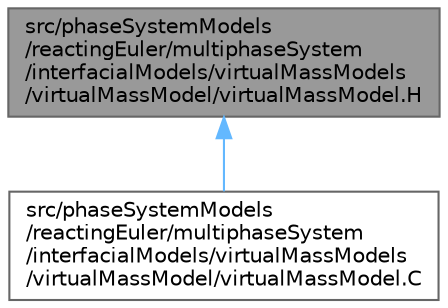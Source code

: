 digraph "src/phaseSystemModels/reactingEuler/multiphaseSystem/interfacialModels/virtualMassModels/virtualMassModel/virtualMassModel.H"
{
 // LATEX_PDF_SIZE
  bgcolor="transparent";
  edge [fontname=Helvetica,fontsize=10,labelfontname=Helvetica,labelfontsize=10];
  node [fontname=Helvetica,fontsize=10,shape=box,height=0.2,width=0.4];
  Node1 [id="Node000001",label="src/phaseSystemModels\l/reactingEuler/multiphaseSystem\l/interfacialModels/virtualMassModels\l/virtualMassModel/virtualMassModel.H",height=0.2,width=0.4,color="gray40", fillcolor="grey60", style="filled", fontcolor="black",tooltip=" "];
  Node1 -> Node2 [id="edge1_Node000001_Node000002",dir="back",color="steelblue1",style="solid",tooltip=" "];
  Node2 [id="Node000002",label="src/phaseSystemModels\l/reactingEuler/multiphaseSystem\l/interfacialModels/virtualMassModels\l/virtualMassModel/virtualMassModel.C",height=0.2,width=0.4,color="grey40", fillcolor="white", style="filled",URL="$reactingEuler_2multiphaseSystem_2interfacialModels_2virtualMassModels_2virtualMassModel_2virtualMassModel_8C.html",tooltip=" "];
}

